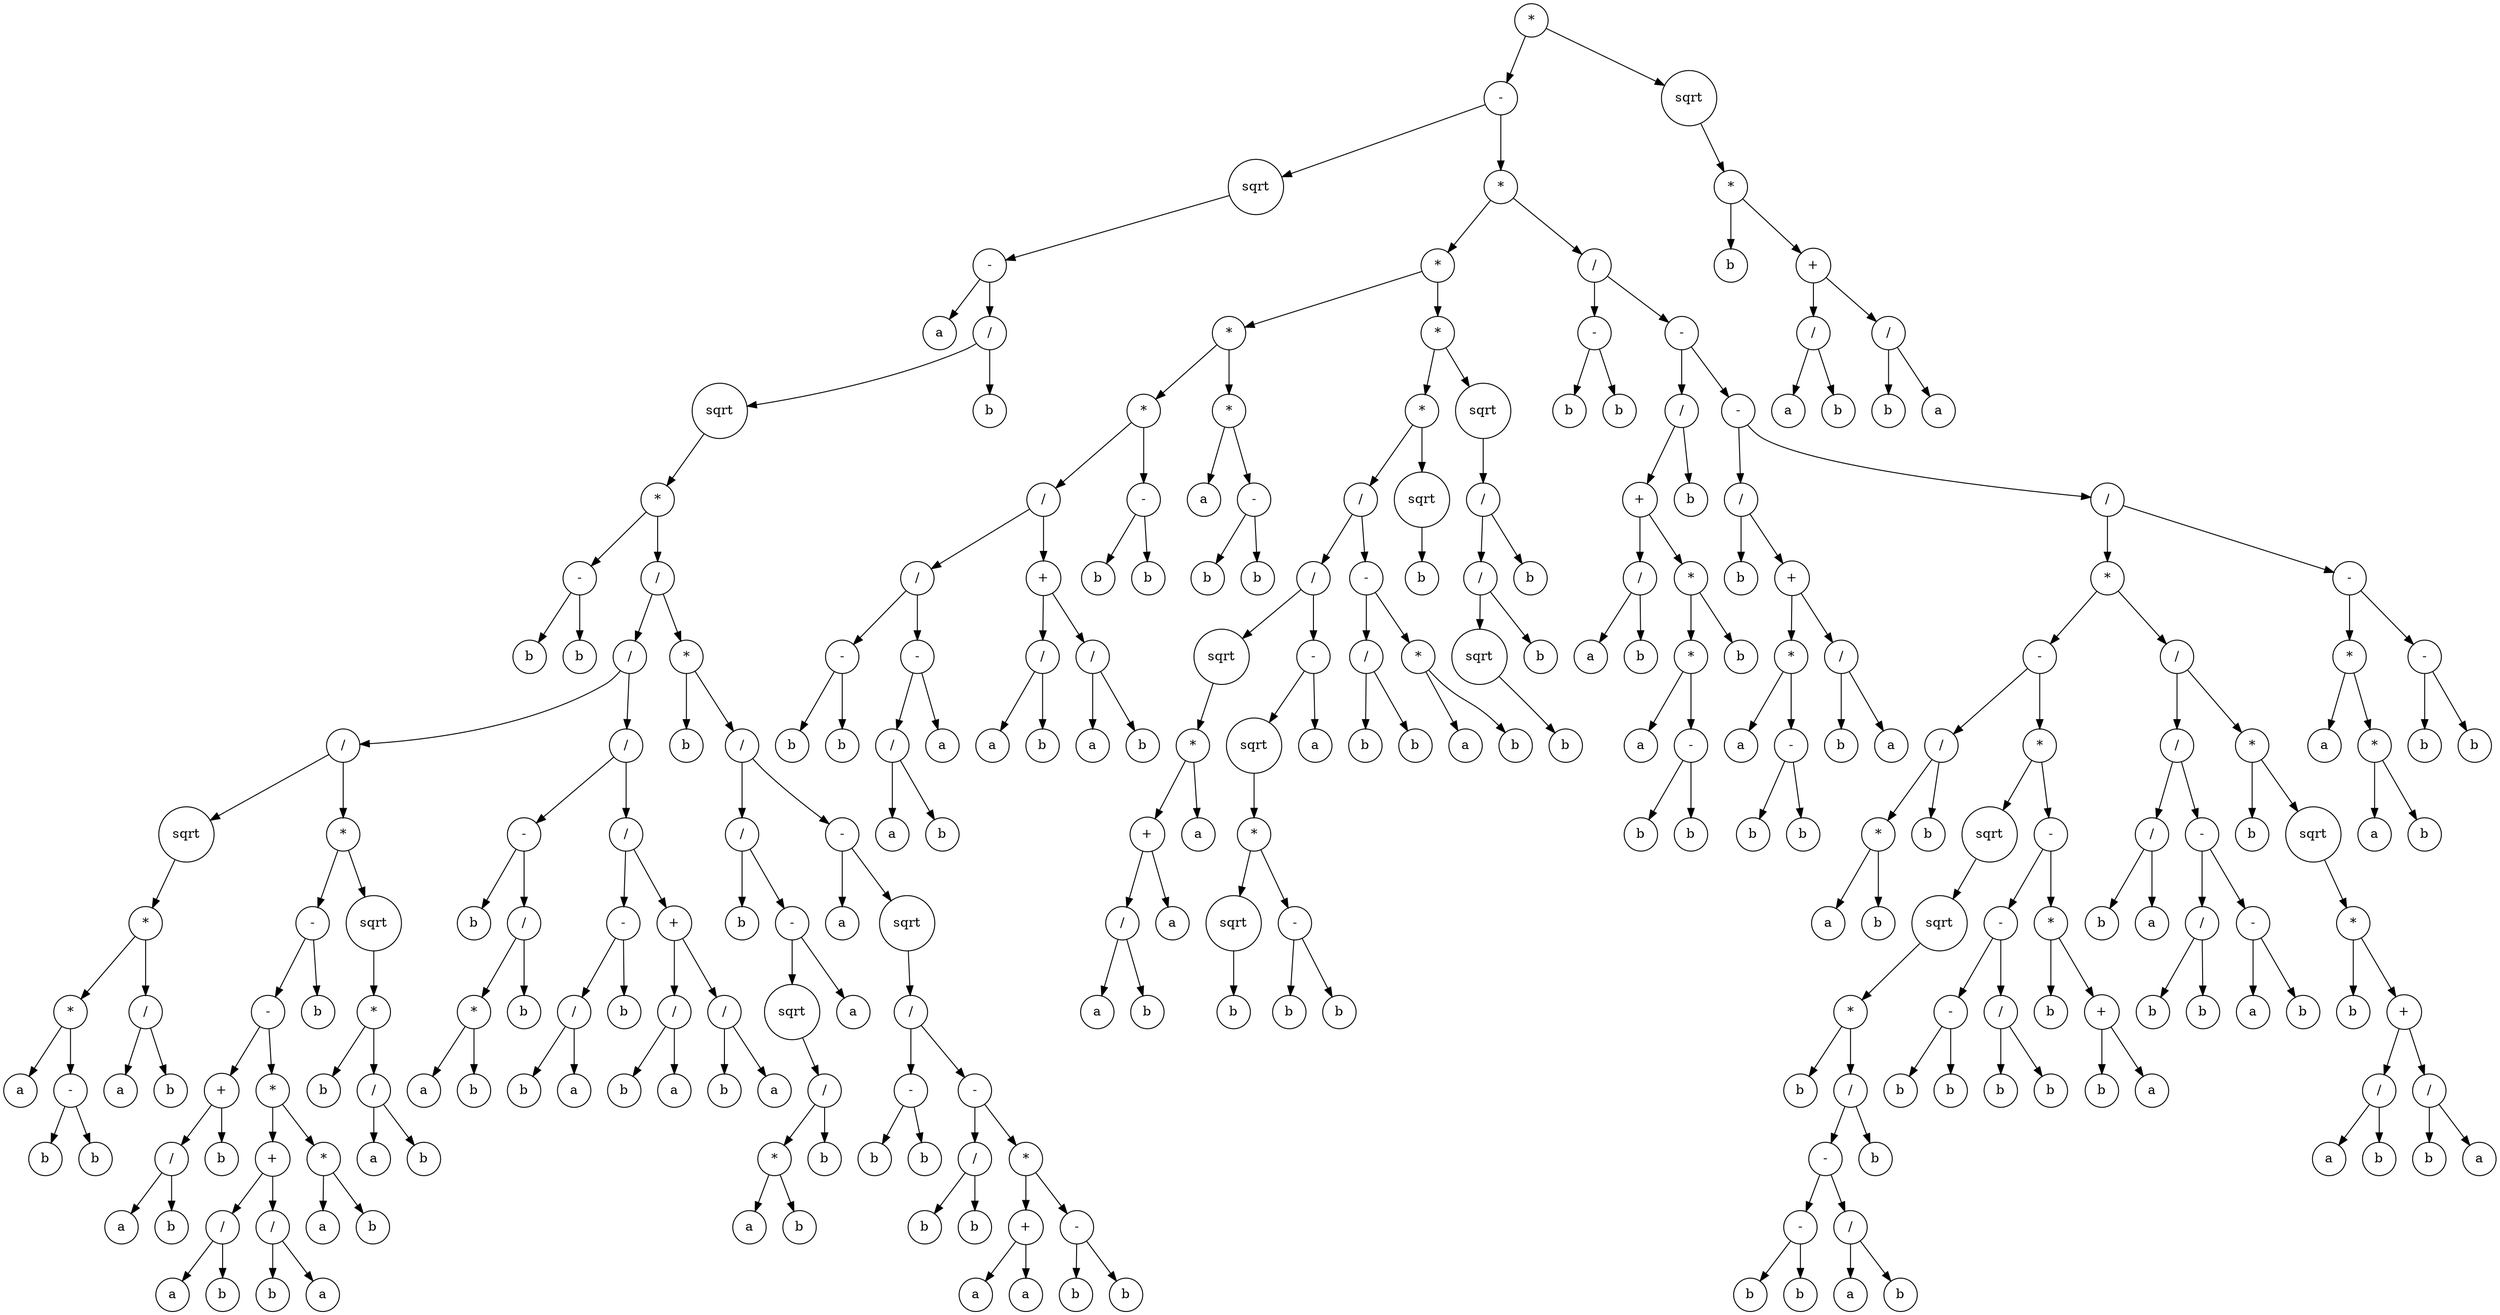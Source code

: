 digraph g {
graph [ordering=out];
node [shape=circle];
n[label = "*"];
n0[label = "-"];
n00[label = "sqrt"];
n000[label = "-"];
n0000[label = "a"];
n000 -> n0000;
n0001[label = "/"];
n00010[label = "sqrt"];
n000100[label = "*"];
n0001000[label = "-"];
n00010000[label = "b"];
n0001000 -> n00010000;
n00010001[label = "b"];
n0001000 -> n00010001;
n000100 -> n0001000;
n0001001[label = "/"];
n00010010[label = "/"];
n000100100[label = "/"];
n0001001000[label = "sqrt"];
n00010010000[label = "*"];
n000100100000[label = "*"];
n0001001000000[label = "a"];
n000100100000 -> n0001001000000;
n0001001000001[label = "-"];
n00010010000010[label = "b"];
n0001001000001 -> n00010010000010;
n00010010000011[label = "b"];
n0001001000001 -> n00010010000011;
n000100100000 -> n0001001000001;
n00010010000 -> n000100100000;
n000100100001[label = "/"];
n0001001000010[label = "a"];
n000100100001 -> n0001001000010;
n0001001000011[label = "b"];
n000100100001 -> n0001001000011;
n00010010000 -> n000100100001;
n0001001000 -> n00010010000;
n000100100 -> n0001001000;
n0001001001[label = "*"];
n00010010010[label = "-"];
n000100100100[label = "-"];
n0001001001000[label = "+"];
n00010010010000[label = "/"];
n000100100100000[label = "a"];
n00010010010000 -> n000100100100000;
n000100100100001[label = "b"];
n00010010010000 -> n000100100100001;
n0001001001000 -> n00010010010000;
n00010010010001[label = "b"];
n0001001001000 -> n00010010010001;
n000100100100 -> n0001001001000;
n0001001001001[label = "*"];
n00010010010010[label = "+"];
n000100100100100[label = "/"];
n0001001001001000[label = "a"];
n000100100100100 -> n0001001001001000;
n0001001001001001[label = "b"];
n000100100100100 -> n0001001001001001;
n00010010010010 -> n000100100100100;
n000100100100101[label = "/"];
n0001001001001010[label = "b"];
n000100100100101 -> n0001001001001010;
n0001001001001011[label = "a"];
n000100100100101 -> n0001001001001011;
n00010010010010 -> n000100100100101;
n0001001001001 -> n00010010010010;
n00010010010011[label = "*"];
n000100100100110[label = "a"];
n00010010010011 -> n000100100100110;
n000100100100111[label = "b"];
n00010010010011 -> n000100100100111;
n0001001001001 -> n00010010010011;
n000100100100 -> n0001001001001;
n00010010010 -> n000100100100;
n000100100101[label = "b"];
n00010010010 -> n000100100101;
n0001001001 -> n00010010010;
n00010010011[label = "sqrt"];
n000100100110[label = "*"];
n0001001001100[label = "b"];
n000100100110 -> n0001001001100;
n0001001001101[label = "/"];
n00010010011010[label = "a"];
n0001001001101 -> n00010010011010;
n00010010011011[label = "b"];
n0001001001101 -> n00010010011011;
n000100100110 -> n0001001001101;
n00010010011 -> n000100100110;
n0001001001 -> n00010010011;
n000100100 -> n0001001001;
n00010010 -> n000100100;
n000100101[label = "/"];
n0001001010[label = "-"];
n00010010100[label = "b"];
n0001001010 -> n00010010100;
n00010010101[label = "/"];
n000100101010[label = "*"];
n0001001010100[label = "a"];
n000100101010 -> n0001001010100;
n0001001010101[label = "b"];
n000100101010 -> n0001001010101;
n00010010101 -> n000100101010;
n000100101011[label = "b"];
n00010010101 -> n000100101011;
n0001001010 -> n00010010101;
n000100101 -> n0001001010;
n0001001011[label = "/"];
n00010010110[label = "-"];
n000100101100[label = "/"];
n0001001011000[label = "b"];
n000100101100 -> n0001001011000;
n0001001011001[label = "a"];
n000100101100 -> n0001001011001;
n00010010110 -> n000100101100;
n000100101101[label = "b"];
n00010010110 -> n000100101101;
n0001001011 -> n00010010110;
n00010010111[label = "+"];
n000100101110[label = "/"];
n0001001011100[label = "b"];
n000100101110 -> n0001001011100;
n0001001011101[label = "a"];
n000100101110 -> n0001001011101;
n00010010111 -> n000100101110;
n000100101111[label = "/"];
n0001001011110[label = "b"];
n000100101111 -> n0001001011110;
n0001001011111[label = "a"];
n000100101111 -> n0001001011111;
n00010010111 -> n000100101111;
n0001001011 -> n00010010111;
n000100101 -> n0001001011;
n00010010 -> n000100101;
n0001001 -> n00010010;
n00010011[label = "*"];
n000100110[label = "b"];
n00010011 -> n000100110;
n000100111[label = "/"];
n0001001110[label = "/"];
n00010011100[label = "b"];
n0001001110 -> n00010011100;
n00010011101[label = "-"];
n000100111010[label = "sqrt"];
n0001001110100[label = "/"];
n00010011101000[label = "*"];
n000100111010000[label = "a"];
n00010011101000 -> n000100111010000;
n000100111010001[label = "b"];
n00010011101000 -> n000100111010001;
n0001001110100 -> n00010011101000;
n00010011101001[label = "b"];
n0001001110100 -> n00010011101001;
n000100111010 -> n0001001110100;
n00010011101 -> n000100111010;
n000100111011[label = "a"];
n00010011101 -> n000100111011;
n0001001110 -> n00010011101;
n000100111 -> n0001001110;
n0001001111[label = "-"];
n00010011110[label = "a"];
n0001001111 -> n00010011110;
n00010011111[label = "sqrt"];
n000100111110[label = "/"];
n0001001111100[label = "-"];
n00010011111000[label = "b"];
n0001001111100 -> n00010011111000;
n00010011111001[label = "b"];
n0001001111100 -> n00010011111001;
n000100111110 -> n0001001111100;
n0001001111101[label = "-"];
n00010011111010[label = "/"];
n000100111110100[label = "b"];
n00010011111010 -> n000100111110100;
n000100111110101[label = "b"];
n00010011111010 -> n000100111110101;
n0001001111101 -> n00010011111010;
n00010011111011[label = "*"];
n000100111110110[label = "+"];
n0001001111101100[label = "a"];
n000100111110110 -> n0001001111101100;
n0001001111101101[label = "a"];
n000100111110110 -> n0001001111101101;
n00010011111011 -> n000100111110110;
n000100111110111[label = "-"];
n0001001111101110[label = "b"];
n000100111110111 -> n0001001111101110;
n0001001111101111[label = "b"];
n000100111110111 -> n0001001111101111;
n00010011111011 -> n000100111110111;
n0001001111101 -> n00010011111011;
n000100111110 -> n0001001111101;
n00010011111 -> n000100111110;
n0001001111 -> n00010011111;
n000100111 -> n0001001111;
n00010011 -> n000100111;
n0001001 -> n00010011;
n000100 -> n0001001;
n00010 -> n000100;
n0001 -> n00010;
n00011[label = "b"];
n0001 -> n00011;
n000 -> n0001;
n00 -> n000;
n0 -> n00;
n01[label = "*"];
n010[label = "*"];
n0100[label = "*"];
n01000[label = "*"];
n010000[label = "/"];
n0100000[label = "/"];
n01000000[label = "-"];
n010000000[label = "b"];
n01000000 -> n010000000;
n010000001[label = "b"];
n01000000 -> n010000001;
n0100000 -> n01000000;
n01000001[label = "-"];
n010000010[label = "/"];
n0100000100[label = "a"];
n010000010 -> n0100000100;
n0100000101[label = "b"];
n010000010 -> n0100000101;
n01000001 -> n010000010;
n010000011[label = "a"];
n01000001 -> n010000011;
n0100000 -> n01000001;
n010000 -> n0100000;
n0100001[label = "+"];
n01000010[label = "/"];
n010000100[label = "a"];
n01000010 -> n010000100;
n010000101[label = "b"];
n01000010 -> n010000101;
n0100001 -> n01000010;
n01000011[label = "/"];
n010000110[label = "a"];
n01000011 -> n010000110;
n010000111[label = "b"];
n01000011 -> n010000111;
n0100001 -> n01000011;
n010000 -> n0100001;
n01000 -> n010000;
n010001[label = "-"];
n0100010[label = "b"];
n010001 -> n0100010;
n0100011[label = "b"];
n010001 -> n0100011;
n01000 -> n010001;
n0100 -> n01000;
n01001[label = "*"];
n010010[label = "a"];
n01001 -> n010010;
n010011[label = "-"];
n0100110[label = "b"];
n010011 -> n0100110;
n0100111[label = "b"];
n010011 -> n0100111;
n01001 -> n010011;
n0100 -> n01001;
n010 -> n0100;
n0101[label = "*"];
n01010[label = "*"];
n010100[label = "/"];
n0101000[label = "/"];
n01010000[label = "sqrt"];
n010100000[label = "*"];
n0101000000[label = "+"];
n01010000000[label = "/"];
n010100000000[label = "a"];
n01010000000 -> n010100000000;
n010100000001[label = "b"];
n01010000000 -> n010100000001;
n0101000000 -> n01010000000;
n01010000001[label = "a"];
n0101000000 -> n01010000001;
n010100000 -> n0101000000;
n0101000001[label = "a"];
n010100000 -> n0101000001;
n01010000 -> n010100000;
n0101000 -> n01010000;
n01010001[label = "-"];
n010100010[label = "sqrt"];
n0101000100[label = "*"];
n01010001000[label = "sqrt"];
n010100010000[label = "b"];
n01010001000 -> n010100010000;
n0101000100 -> n01010001000;
n01010001001[label = "-"];
n010100010010[label = "b"];
n01010001001 -> n010100010010;
n010100010011[label = "b"];
n01010001001 -> n010100010011;
n0101000100 -> n01010001001;
n010100010 -> n0101000100;
n01010001 -> n010100010;
n010100011[label = "a"];
n01010001 -> n010100011;
n0101000 -> n01010001;
n010100 -> n0101000;
n0101001[label = "-"];
n01010010[label = "/"];
n010100100[label = "b"];
n01010010 -> n010100100;
n010100101[label = "b"];
n01010010 -> n010100101;
n0101001 -> n01010010;
n01010011[label = "*"];
n010100110[label = "a"];
n01010011 -> n010100110;
n010100111[label = "b"];
n01010011 -> n010100111;
n0101001 -> n01010011;
n010100 -> n0101001;
n01010 -> n010100;
n010101[label = "sqrt"];
n0101010[label = "b"];
n010101 -> n0101010;
n01010 -> n010101;
n0101 -> n01010;
n01011[label = "sqrt"];
n010110[label = "/"];
n0101100[label = "/"];
n01011000[label = "sqrt"];
n010110000[label = "b"];
n01011000 -> n010110000;
n0101100 -> n01011000;
n01011001[label = "b"];
n0101100 -> n01011001;
n010110 -> n0101100;
n0101101[label = "b"];
n010110 -> n0101101;
n01011 -> n010110;
n0101 -> n01011;
n010 -> n0101;
n01 -> n010;
n011[label = "/"];
n0110[label = "-"];
n01100[label = "b"];
n0110 -> n01100;
n01101[label = "b"];
n0110 -> n01101;
n011 -> n0110;
n0111[label = "-"];
n01110[label = "/"];
n011100[label = "+"];
n0111000[label = "/"];
n01110000[label = "a"];
n0111000 -> n01110000;
n01110001[label = "b"];
n0111000 -> n01110001;
n011100 -> n0111000;
n0111001[label = "*"];
n01110010[label = "*"];
n011100100[label = "a"];
n01110010 -> n011100100;
n011100101[label = "-"];
n0111001010[label = "b"];
n011100101 -> n0111001010;
n0111001011[label = "b"];
n011100101 -> n0111001011;
n01110010 -> n011100101;
n0111001 -> n01110010;
n01110011[label = "b"];
n0111001 -> n01110011;
n011100 -> n0111001;
n01110 -> n011100;
n011101[label = "b"];
n01110 -> n011101;
n0111 -> n01110;
n01111[label = "-"];
n011110[label = "/"];
n0111100[label = "b"];
n011110 -> n0111100;
n0111101[label = "+"];
n01111010[label = "*"];
n011110100[label = "a"];
n01111010 -> n011110100;
n011110101[label = "-"];
n0111101010[label = "b"];
n011110101 -> n0111101010;
n0111101011[label = "b"];
n011110101 -> n0111101011;
n01111010 -> n011110101;
n0111101 -> n01111010;
n01111011[label = "/"];
n011110110[label = "b"];
n01111011 -> n011110110;
n011110111[label = "a"];
n01111011 -> n011110111;
n0111101 -> n01111011;
n011110 -> n0111101;
n01111 -> n011110;
n011111[label = "/"];
n0111110[label = "*"];
n01111100[label = "-"];
n011111000[label = "/"];
n0111110000[label = "*"];
n01111100000[label = "a"];
n0111110000 -> n01111100000;
n01111100001[label = "b"];
n0111110000 -> n01111100001;
n011111000 -> n0111110000;
n0111110001[label = "b"];
n011111000 -> n0111110001;
n01111100 -> n011111000;
n011111001[label = "*"];
n0111110010[label = "sqrt"];
n01111100100[label = "sqrt"];
n011111001000[label = "*"];
n0111110010000[label = "b"];
n011111001000 -> n0111110010000;
n0111110010001[label = "/"];
n01111100100010[label = "-"];
n011111001000100[label = "-"];
n0111110010001000[label = "b"];
n011111001000100 -> n0111110010001000;
n0111110010001001[label = "b"];
n011111001000100 -> n0111110010001001;
n01111100100010 -> n011111001000100;
n011111001000101[label = "/"];
n0111110010001010[label = "a"];
n011111001000101 -> n0111110010001010;
n0111110010001011[label = "b"];
n011111001000101 -> n0111110010001011;
n01111100100010 -> n011111001000101;
n0111110010001 -> n01111100100010;
n01111100100011[label = "b"];
n0111110010001 -> n01111100100011;
n011111001000 -> n0111110010001;
n01111100100 -> n011111001000;
n0111110010 -> n01111100100;
n011111001 -> n0111110010;
n0111110011[label = "-"];
n01111100110[label = "-"];
n011111001100[label = "-"];
n0111110011000[label = "b"];
n011111001100 -> n0111110011000;
n0111110011001[label = "b"];
n011111001100 -> n0111110011001;
n01111100110 -> n011111001100;
n011111001101[label = "/"];
n0111110011010[label = "b"];
n011111001101 -> n0111110011010;
n0111110011011[label = "b"];
n011111001101 -> n0111110011011;
n01111100110 -> n011111001101;
n0111110011 -> n01111100110;
n01111100111[label = "*"];
n011111001110[label = "b"];
n01111100111 -> n011111001110;
n011111001111[label = "+"];
n0111110011110[label = "b"];
n011111001111 -> n0111110011110;
n0111110011111[label = "a"];
n011111001111 -> n0111110011111;
n01111100111 -> n011111001111;
n0111110011 -> n01111100111;
n011111001 -> n0111110011;
n01111100 -> n011111001;
n0111110 -> n01111100;
n01111101[label = "/"];
n011111010[label = "/"];
n0111110100[label = "/"];
n01111101000[label = "b"];
n0111110100 -> n01111101000;
n01111101001[label = "a"];
n0111110100 -> n01111101001;
n011111010 -> n0111110100;
n0111110101[label = "-"];
n01111101010[label = "/"];
n011111010100[label = "b"];
n01111101010 -> n011111010100;
n011111010101[label = "b"];
n01111101010 -> n011111010101;
n0111110101 -> n01111101010;
n01111101011[label = "-"];
n011111010110[label = "a"];
n01111101011 -> n011111010110;
n011111010111[label = "b"];
n01111101011 -> n011111010111;
n0111110101 -> n01111101011;
n011111010 -> n0111110101;
n01111101 -> n011111010;
n011111011[label = "*"];
n0111110110[label = "b"];
n011111011 -> n0111110110;
n0111110111[label = "sqrt"];
n01111101110[label = "*"];
n011111011100[label = "b"];
n01111101110 -> n011111011100;
n011111011101[label = "+"];
n0111110111010[label = "/"];
n01111101110100[label = "a"];
n0111110111010 -> n01111101110100;
n01111101110101[label = "b"];
n0111110111010 -> n01111101110101;
n011111011101 -> n0111110111010;
n0111110111011[label = "/"];
n01111101110110[label = "b"];
n0111110111011 -> n01111101110110;
n01111101110111[label = "a"];
n0111110111011 -> n01111101110111;
n011111011101 -> n0111110111011;
n01111101110 -> n011111011101;
n0111110111 -> n01111101110;
n011111011 -> n0111110111;
n01111101 -> n011111011;
n0111110 -> n01111101;
n011111 -> n0111110;
n0111111[label = "-"];
n01111110[label = "*"];
n011111100[label = "a"];
n01111110 -> n011111100;
n011111101[label = "*"];
n0111111010[label = "a"];
n011111101 -> n0111111010;
n0111111011[label = "b"];
n011111101 -> n0111111011;
n01111110 -> n011111101;
n0111111 -> n01111110;
n01111111[label = "-"];
n011111110[label = "b"];
n01111111 -> n011111110;
n011111111[label = "b"];
n01111111 -> n011111111;
n0111111 -> n01111111;
n011111 -> n0111111;
n01111 -> n011111;
n0111 -> n01111;
n011 -> n0111;
n01 -> n011;
n0 -> n01;
n -> n0;
n1[label = "sqrt"];
n10[label = "*"];
n100[label = "b"];
n10 -> n100;
n101[label = "+"];
n1010[label = "/"];
n10100[label = "a"];
n1010 -> n10100;
n10101[label = "b"];
n1010 -> n10101;
n101 -> n1010;
n1011[label = "/"];
n10110[label = "b"];
n1011 -> n10110;
n10111[label = "a"];
n1011 -> n10111;
n101 -> n1011;
n10 -> n101;
n1 -> n10;
n -> n1;
}
